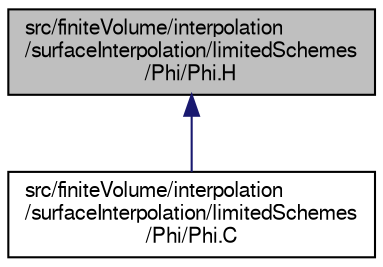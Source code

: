 digraph "src/finiteVolume/interpolation/surfaceInterpolation/limitedSchemes/Phi/Phi.H"
{
  bgcolor="transparent";
  edge [fontname="FreeSans",fontsize="10",labelfontname="FreeSans",labelfontsize="10"];
  node [fontname="FreeSans",fontsize="10",shape=record];
  Node46 [label="src/finiteVolume/interpolation\l/surfaceInterpolation/limitedSchemes\l/Phi/Phi.H",height=0.2,width=0.4,color="black", fillcolor="grey75", style="filled", fontcolor="black"];
  Node46 -> Node47 [dir="back",color="midnightblue",fontsize="10",style="solid",fontname="FreeSans"];
  Node47 [label="src/finiteVolume/interpolation\l/surfaceInterpolation/limitedSchemes\l/Phi/Phi.C",height=0.2,width=0.4,color="black",URL="$a03986.html"];
}
